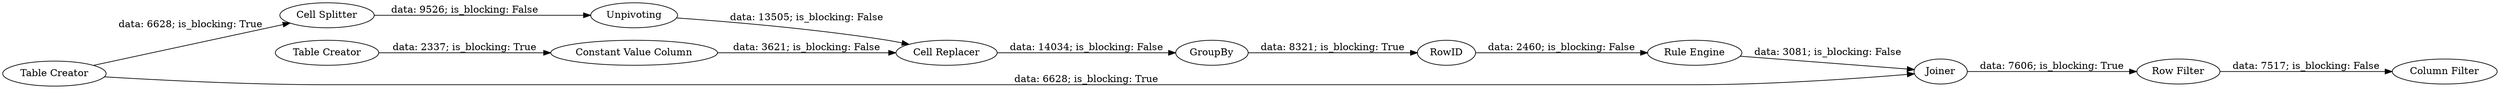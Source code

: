 digraph {
	"-6377859205648165513_213" [label="Column Filter"]
	"-6377859205648165513_211" [label=RowID]
	"-6377859205648165513_212" [label=Joiner]
	"-6377859205648165513_201" [label="Table Creator"]
	"-6377859205648165513_206" [label="Constant Value Column"]
	"-6377859205648165513_205" [label=GroupBy]
	"-6377859205648165513_214" [label="Rule Engine"]
	"-6377859205648165513_202" [label="Cell Splitter"]
	"-6377859205648165513_215" [label="Row Filter"]
	"-6377859205648165513_204" [label="Cell Replacer"]
	"-6377859205648165513_203" [label=Unpivoting]
	"-6377859205648165513_200" [label="Table Creator"]
	"-6377859205648165513_202" -> "-6377859205648165513_203" [label="data: 9526; is_blocking: False"]
	"-6377859205648165513_201" -> "-6377859205648165513_206" [label="data: 2337; is_blocking: True"]
	"-6377859205648165513_206" -> "-6377859205648165513_204" [label="data: 3621; is_blocking: False"]
	"-6377859205648165513_212" -> "-6377859205648165513_215" [label="data: 7606; is_blocking: True"]
	"-6377859205648165513_200" -> "-6377859205648165513_202" [label="data: 6628; is_blocking: True"]
	"-6377859205648165513_200" -> "-6377859205648165513_212" [label="data: 6628; is_blocking: True"]
	"-6377859205648165513_204" -> "-6377859205648165513_205" [label="data: 14034; is_blocking: False"]
	"-6377859205648165513_211" -> "-6377859205648165513_214" [label="data: 2460; is_blocking: False"]
	"-6377859205648165513_203" -> "-6377859205648165513_204" [label="data: 13505; is_blocking: False"]
	"-6377859205648165513_205" -> "-6377859205648165513_211" [label="data: 8321; is_blocking: True"]
	"-6377859205648165513_214" -> "-6377859205648165513_212" [label="data: 3081; is_blocking: False"]
	"-6377859205648165513_215" -> "-6377859205648165513_213" [label="data: 7517; is_blocking: False"]
	rankdir=LR
}

